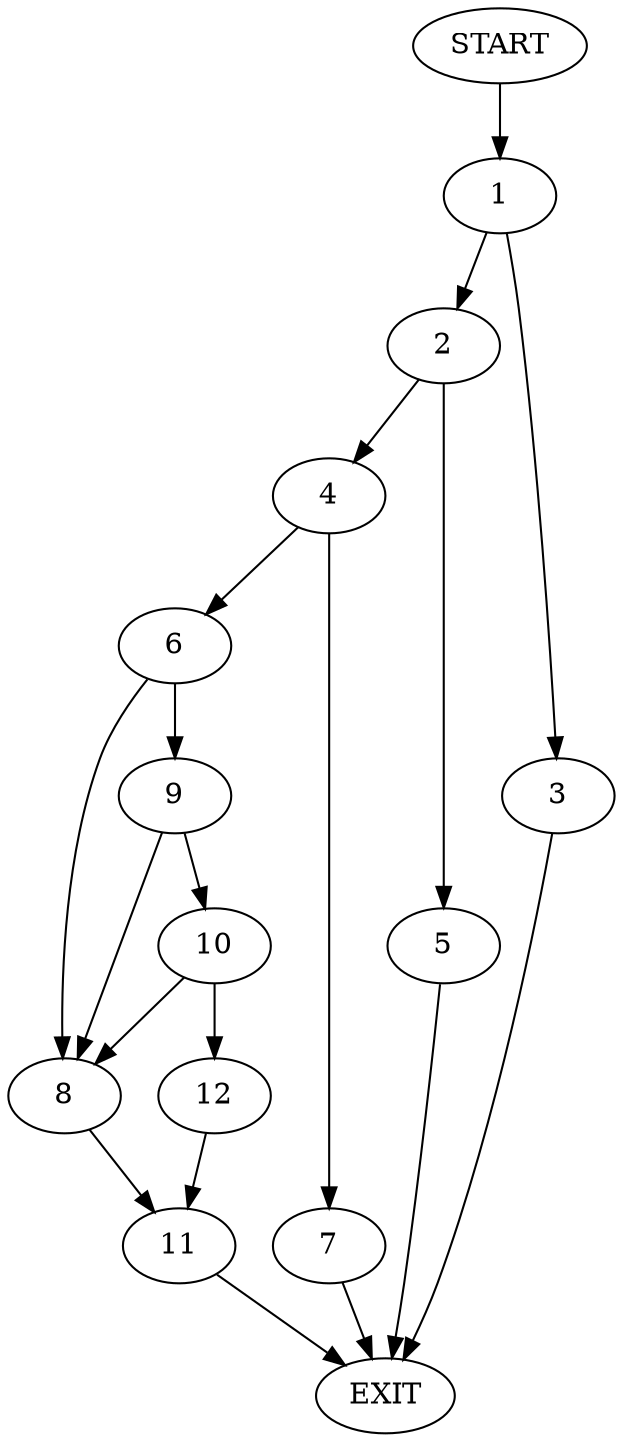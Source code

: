 digraph {
0 [label="START"]
13 [label="EXIT"]
0 -> 1
1 -> 2
1 -> 3
2 -> 4
2 -> 5
3 -> 13
5 -> 13
4 -> 6
4 -> 7
6 -> 8
6 -> 9
7 -> 13
9 -> 8
9 -> 10
8 -> 11
10 -> 12
10 -> 8
12 -> 11
11 -> 13
}
